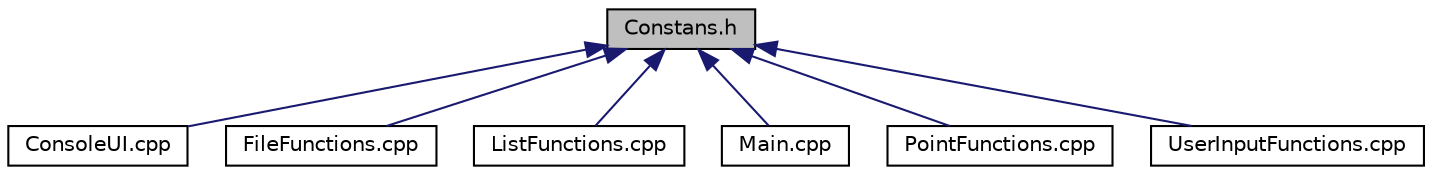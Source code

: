 digraph "Constans.h"
{
 // LATEX_PDF_SIZE
  edge [fontname="Helvetica",fontsize="10",labelfontname="Helvetica",labelfontsize="10"];
  node [fontname="Helvetica",fontsize="10",shape=record];
  Node1 [label="Constans.h",height=0.2,width=0.4,color="black", fillcolor="grey75", style="filled", fontcolor="black",tooltip=" "];
  Node1 -> Node2 [dir="back",color="midnightblue",fontsize="10",style="solid",fontname="Helvetica"];
  Node2 [label="ConsoleUI.cpp",height=0.2,width=0.4,color="black", fillcolor="white", style="filled",URL="$ConsoleUI_8cpp.html",tooltip=" "];
  Node1 -> Node3 [dir="back",color="midnightblue",fontsize="10",style="solid",fontname="Helvetica"];
  Node3 [label="FileFunctions.cpp",height=0.2,width=0.4,color="black", fillcolor="white", style="filled",URL="$FileFunctions_8cpp.html",tooltip=" "];
  Node1 -> Node4 [dir="back",color="midnightblue",fontsize="10",style="solid",fontname="Helvetica"];
  Node4 [label="ListFunctions.cpp",height=0.2,width=0.4,color="black", fillcolor="white", style="filled",URL="$ListFunctions_8cpp.html",tooltip=" "];
  Node1 -> Node5 [dir="back",color="midnightblue",fontsize="10",style="solid",fontname="Helvetica"];
  Node5 [label="Main.cpp",height=0.2,width=0.4,color="black", fillcolor="white", style="filled",URL="$Main_8cpp.html",tooltip=" "];
  Node1 -> Node6 [dir="back",color="midnightblue",fontsize="10",style="solid",fontname="Helvetica"];
  Node6 [label="PointFunctions.cpp",height=0.2,width=0.4,color="black", fillcolor="white", style="filled",URL="$PointFunctions_8cpp.html",tooltip=" "];
  Node1 -> Node7 [dir="back",color="midnightblue",fontsize="10",style="solid",fontname="Helvetica"];
  Node7 [label="UserInputFunctions.cpp",height=0.2,width=0.4,color="black", fillcolor="white", style="filled",URL="$UserInputFunctions_8cpp.html",tooltip=" "];
}
